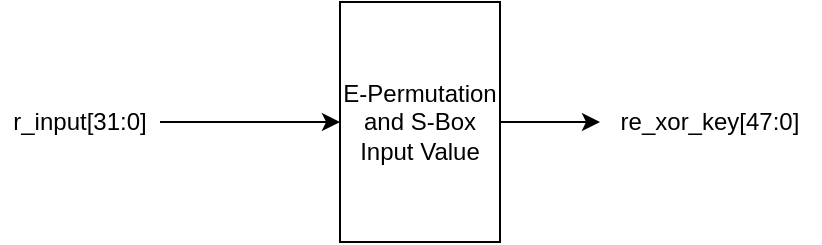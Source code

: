 <mxfile version="26.0.4" pages="2">
  <diagram name="E_Permutation and S-box_Input_Value_Interface" id="qSUaGPaBseTY3caZlv28">
    <mxGraphModel dx="512" dy="303" grid="0" gridSize="10" guides="1" tooltips="1" connect="1" arrows="1" fold="1" page="1" pageScale="1" pageWidth="1654" pageHeight="1169" math="0" shadow="0">
      <root>
        <mxCell id="0" />
        <mxCell id="1" parent="0" />
        <mxCell id="xYEFcGqPK3Q2_dJjPrP8-1" value="" style="rounded=0;whiteSpace=wrap;html=1;rotation=90;" vertex="1" parent="1">
          <mxGeometry x="420" y="180" width="120" height="80" as="geometry" />
        </mxCell>
        <mxCell id="xYEFcGqPK3Q2_dJjPrP8-7" style="edgeStyle=orthogonalEdgeStyle;rounded=0;orthogonalLoop=1;jettySize=auto;html=1;exitX=1;exitY=0.5;exitDx=0;exitDy=0;entryX=0;entryY=0.5;entryDx=0;entryDy=0;" edge="1" parent="1" source="xYEFcGqPK3Q2_dJjPrP8-3" target="xYEFcGqPK3Q2_dJjPrP8-6">
          <mxGeometry relative="1" as="geometry" />
        </mxCell>
        <mxCell id="xYEFcGqPK3Q2_dJjPrP8-3" value="E-Permutation and S-Box Input Value" style="text;html=1;align=center;verticalAlign=middle;whiteSpace=wrap;rounded=0;" vertex="1" parent="1">
          <mxGeometry x="440" y="200" width="80" height="40" as="geometry" />
        </mxCell>
        <mxCell id="xYEFcGqPK3Q2_dJjPrP8-5" style="edgeStyle=orthogonalEdgeStyle;rounded=0;orthogonalLoop=1;jettySize=auto;html=1;exitX=1;exitY=0.5;exitDx=0;exitDy=0;entryX=0;entryY=0.5;entryDx=0;entryDy=0;" edge="1" parent="1" source="xYEFcGqPK3Q2_dJjPrP8-4" target="xYEFcGqPK3Q2_dJjPrP8-3">
          <mxGeometry relative="1" as="geometry" />
        </mxCell>
        <mxCell id="xYEFcGqPK3Q2_dJjPrP8-4" value="r_input[31:0]" style="text;html=1;align=center;verticalAlign=middle;whiteSpace=wrap;rounded=0;" vertex="1" parent="1">
          <mxGeometry x="270" y="205" width="80" height="30" as="geometry" />
        </mxCell>
        <mxCell id="xYEFcGqPK3Q2_dJjPrP8-6" value="re_xor_key[47:0]" style="text;html=1;align=center;verticalAlign=middle;whiteSpace=wrap;rounded=0;" vertex="1" parent="1">
          <mxGeometry x="570" y="205" width="110" height="30" as="geometry" />
        </mxCell>
      </root>
    </mxGraphModel>
  </diagram>
  <diagram id="Jrcdpe7MXVtdOST6zJZ6" name="E-Permutation_Interface">
    <mxGraphModel dx="1050" dy="621" grid="0" gridSize="10" guides="1" tooltips="1" connect="1" arrows="1" fold="1" page="1" pageScale="1" pageWidth="1654" pageHeight="1169" math="0" shadow="0">
      <root>
        <mxCell id="0" />
        <mxCell id="1" parent="0" />
        <mxCell id="nDXQLwMhDp9J75cTNBKx-1" value="" style="rounded=0;whiteSpace=wrap;html=1;rotation=90;" vertex="1" parent="1">
          <mxGeometry x="420" y="260" width="120" height="80" as="geometry" />
        </mxCell>
        <mxCell id="nDXQLwMhDp9J75cTNBKx-6" style="edgeStyle=orthogonalEdgeStyle;rounded=0;orthogonalLoop=1;jettySize=auto;html=1;exitX=1;exitY=0.5;exitDx=0;exitDy=0;entryX=0;entryY=0.5;entryDx=0;entryDy=0;" edge="1" parent="1" source="nDXQLwMhDp9J75cTNBKx-2" target="nDXQLwMhDp9J75cTNBKx-4">
          <mxGeometry relative="1" as="geometry" />
        </mxCell>
        <mxCell id="nDXQLwMhDp9J75cTNBKx-2" value="E-Permutation" style="text;html=1;align=center;verticalAlign=middle;whiteSpace=wrap;rounded=0;" vertex="1" parent="1">
          <mxGeometry x="440" y="285" width="80" height="30" as="geometry" />
        </mxCell>
        <mxCell id="nDXQLwMhDp9J75cTNBKx-5" style="edgeStyle=orthogonalEdgeStyle;rounded=0;orthogonalLoop=1;jettySize=auto;html=1;exitX=1;exitY=0.5;exitDx=0;exitDy=0;entryX=0;entryY=0.5;entryDx=0;entryDy=0;" edge="1" parent="1" source="nDXQLwMhDp9J75cTNBKx-3" target="nDXQLwMhDp9J75cTNBKx-2">
          <mxGeometry relative="1" as="geometry" />
        </mxCell>
        <mxCell id="nDXQLwMhDp9J75cTNBKx-3" value="r_input[31:0]" style="text;html=1;align=center;verticalAlign=middle;whiteSpace=wrap;rounded=0;" vertex="1" parent="1">
          <mxGeometry x="300" y="285" width="80" height="30" as="geometry" />
        </mxCell>
        <mxCell id="nDXQLwMhDp9J75cTNBKx-4" value="re[47:0]" style="text;html=1;align=center;verticalAlign=middle;whiteSpace=wrap;rounded=0;" vertex="1" parent="1">
          <mxGeometry x="570" y="285" width="80" height="30" as="geometry" />
        </mxCell>
      </root>
    </mxGraphModel>
  </diagram>
</mxfile>
